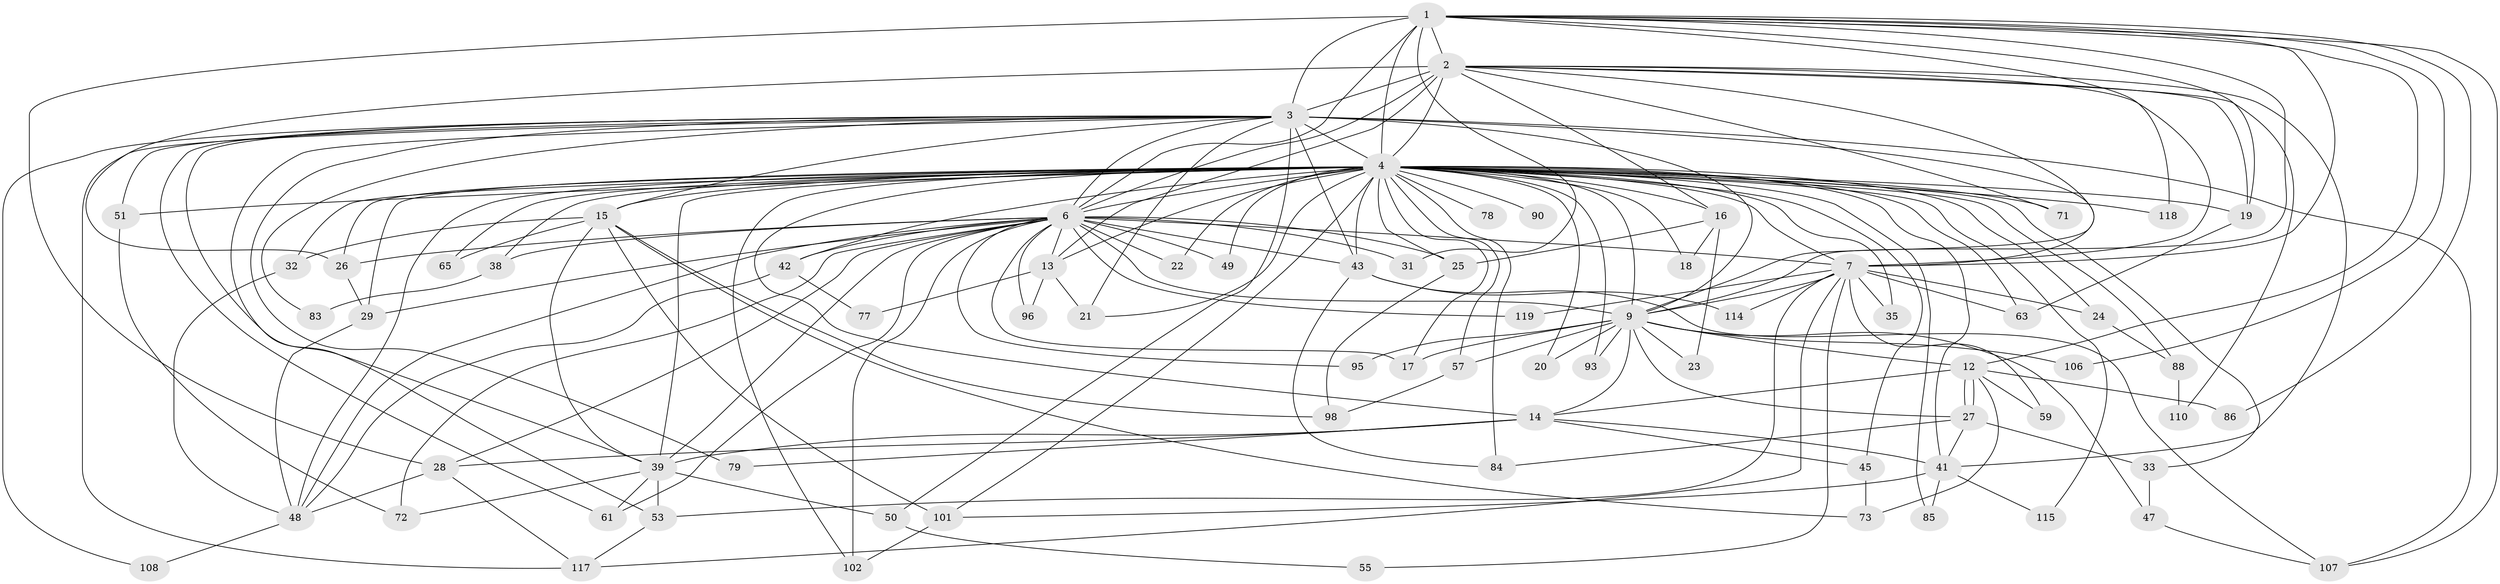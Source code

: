 // original degree distribution, {18: 0.013513513513513514, 20: 0.006756756756756757, 14: 0.006756756756756757, 15: 0.006756756756756757, 32: 0.006756756756756757, 34: 0.006756756756756757, 24: 0.006756756756756757, 26: 0.006756756756756757, 35: 0.006756756756756757, 6: 0.033783783783783786, 8: 0.006756756756756757, 7: 0.02027027027027027, 9: 0.006756756756756757, 5: 0.0472972972972973, 3: 0.22297297297297297, 2: 0.5, 4: 0.0945945945945946}
// Generated by graph-tools (version 1.1) at 2025/17/03/04/25 18:17:43]
// undirected, 74 vertices, 186 edges
graph export_dot {
graph [start="1"]
  node [color=gray90,style=filled];
  1;
  2 [super="+56+11"];
  3 [super="+8"];
  4 [super="+5+141+80+46"];
  6 [super="+87"];
  7 [super="+66"];
  9 [super="+54+105+52+69+92+97+34"];
  12;
  13;
  14;
  15 [super="+30"];
  16;
  17;
  18;
  19 [super="+81"];
  20;
  21 [super="+109"];
  22;
  23;
  24;
  25 [super="+104"];
  26 [super="+127+145+94"];
  27 [super="+91+112"];
  28 [super="+37"];
  29 [super="+67"];
  31;
  32;
  33;
  35;
  38 [super="+62"];
  39 [super="+111+58+99"];
  41 [super="+64"];
  42;
  43 [super="+100+74"];
  45;
  47 [super="+137"];
  48 [super="+60"];
  49;
  50;
  51;
  53 [super="+89"];
  55;
  57 [super="+122"];
  59;
  61;
  63;
  65;
  71;
  72;
  73 [super="+125"];
  77;
  78;
  79;
  83;
  84 [super="+124"];
  85;
  86;
  88;
  90;
  93;
  95 [super="+148"];
  96;
  98;
  101;
  102 [super="+116"];
  106;
  107;
  108;
  110;
  114;
  115;
  117 [super="+121"];
  118;
  119;
  1 -- 2;
  1 -- 3 [weight=2];
  1 -- 4 [weight=4];
  1 -- 6;
  1 -- 7;
  1 -- 9;
  1 -- 12;
  1 -- 19;
  1 -- 28;
  1 -- 31;
  1 -- 86;
  1 -- 106;
  1 -- 107;
  1 -- 118;
  2 -- 3 [weight=5];
  2 -- 4 [weight=6];
  2 -- 6;
  2 -- 7 [weight=2];
  2 -- 9;
  2 -- 16;
  2 -- 19;
  2 -- 41;
  2 -- 13;
  2 -- 26 [weight=2];
  2 -- 71;
  2 -- 110;
  3 -- 4 [weight=7];
  3 -- 6 [weight=3];
  3 -- 7 [weight=2];
  3 -- 9 [weight=4];
  3 -- 21;
  3 -- 43 [weight=2];
  3 -- 50;
  3 -- 51;
  3 -- 61;
  3 -- 15;
  3 -- 79;
  3 -- 83;
  3 -- 107;
  3 -- 108;
  3 -- 53;
  3 -- 117;
  3 -- 39;
  4 -- 6 [weight=6];
  4 -- 7 [weight=3];
  4 -- 9 [weight=6];
  4 -- 14 [weight=2];
  4 -- 33;
  4 -- 13 [weight=2];
  4 -- 15 [weight=2];
  4 -- 16;
  4 -- 18;
  4 -- 19 [weight=2];
  4 -- 20;
  4 -- 22;
  4 -- 24 [weight=2];
  4 -- 25;
  4 -- 26 [weight=3];
  4 -- 29;
  4 -- 32 [weight=2];
  4 -- 35;
  4 -- 38;
  4 -- 39 [weight=3];
  4 -- 42;
  4 -- 45;
  4 -- 51;
  4 -- 57;
  4 -- 63;
  4 -- 65;
  4 -- 71;
  4 -- 78;
  4 -- 84;
  4 -- 85;
  4 -- 88;
  4 -- 90 [weight=2];
  4 -- 93;
  4 -- 101;
  4 -- 102;
  4 -- 115;
  4 -- 118;
  4 -- 48;
  4 -- 43;
  4 -- 17;
  4 -- 49;
  4 -- 41 [weight=2];
  4 -- 21;
  6 -- 7;
  6 -- 9 [weight=2];
  6 -- 13;
  6 -- 17;
  6 -- 22;
  6 -- 28;
  6 -- 29;
  6 -- 31;
  6 -- 39;
  6 -- 42;
  6 -- 43;
  6 -- 48;
  6 -- 49;
  6 -- 61;
  6 -- 72;
  6 -- 95;
  6 -- 96;
  6 -- 102;
  6 -- 119;
  6 -- 38;
  6 -- 26;
  6 -- 25;
  7 -- 9;
  7 -- 24;
  7 -- 35;
  7 -- 55;
  7 -- 59;
  7 -- 63;
  7 -- 114;
  7 -- 119;
  7 -- 53;
  7 -- 117;
  9 -- 12;
  9 -- 17;
  9 -- 20;
  9 -- 23;
  9 -- 47;
  9 -- 57;
  9 -- 95 [weight=2];
  9 -- 106;
  9 -- 14;
  9 -- 27;
  9 -- 93;
  12 -- 14;
  12 -- 27;
  12 -- 27;
  12 -- 59;
  12 -- 86;
  12 -- 73;
  13 -- 21;
  13 -- 77;
  13 -- 96;
  14 -- 41;
  14 -- 45;
  14 -- 79;
  14 -- 28;
  14 -- 39;
  15 -- 98;
  15 -- 101;
  15 -- 32;
  15 -- 65;
  15 -- 73;
  15 -- 39;
  16 -- 18;
  16 -- 23;
  16 -- 25;
  19 -- 63;
  24 -- 88;
  25 -- 98;
  26 -- 29;
  27 -- 33;
  27 -- 84;
  27 -- 41;
  28 -- 117;
  28 -- 48;
  29 -- 48;
  32 -- 48;
  33 -- 47;
  38 -- 83;
  39 -- 50;
  39 -- 53;
  39 -- 72;
  39 -- 61;
  41 -- 101;
  41 -- 115;
  41 -- 85;
  42 -- 48;
  42 -- 77;
  43 -- 84;
  43 -- 114;
  43 -- 107;
  45 -- 73;
  47 -- 107;
  48 -- 108;
  50 -- 55;
  51 -- 72;
  53 -- 117;
  57 -- 98;
  88 -- 110;
  101 -- 102;
}
